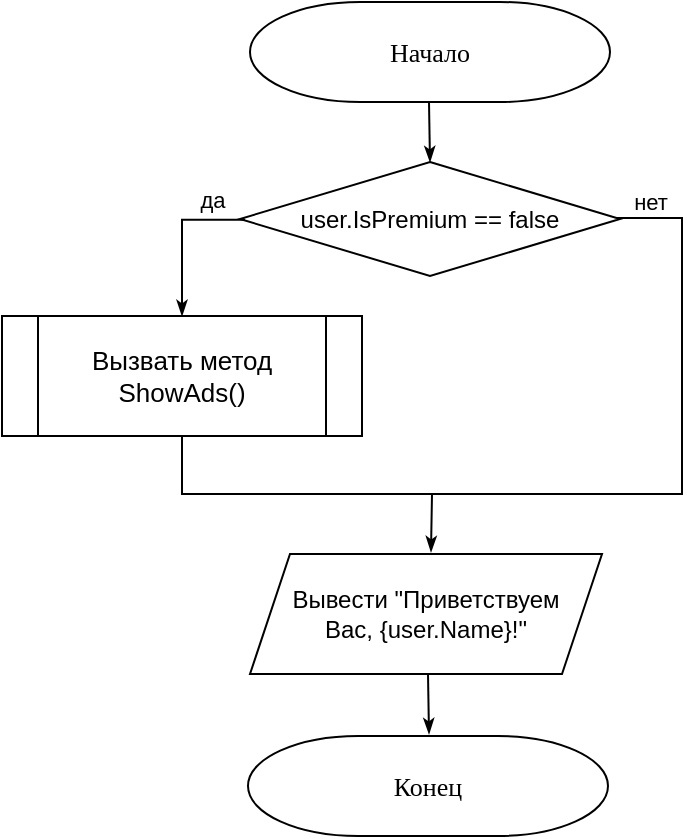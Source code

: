 <mxfile version="20.5.3" type="device"><diagram name="Page-1" id="edf60f1a-56cd-e834-aa8a-f176f3a09ee4"><mxGraphModel dx="1422" dy="754" grid="1" gridSize="10" guides="1" tooltips="1" connect="1" arrows="1" fold="1" page="1" pageScale="1" pageWidth="827" pageHeight="1169" background="none" math="0" shadow="0"><root><mxCell id="0"/><mxCell id="1" parent="0"/><mxCell id="T4RN64IunvejxJBb80Qh-1" value="&lt;font style=&quot;font-size: 13px;&quot;&gt;Начало&lt;/font&gt;" style="strokeWidth=1;html=1;shape=mxgraph.flowchart.terminator;whiteSpace=wrap;rounded=0;shadow=0;labelBackgroundColor=none;fontFamily=Verdana;fontSize=8;align=center;" parent="1" vertex="1"><mxGeometry x="324" y="313" width="180" height="50" as="geometry"/></mxCell><mxCell id="T4RN64IunvejxJBb80Qh-3" style="edgeStyle=orthogonalEdgeStyle;rounded=0;html=1;labelBackgroundColor=none;startSize=5;endArrow=classicThin;endFill=1;endSize=5;jettySize=auto;orthogonalLoop=1;strokeWidth=1;fontFamily=Verdana;fontSize=8;entryX=0.5;entryY=0;entryDx=0;entryDy=0;" parent="1" edge="1"><mxGeometry relative="1" as="geometry"><mxPoint x="413.5" y="363" as="sourcePoint"/><mxPoint x="414" y="393" as="targetPoint"/></mxGeometry></mxCell><mxCell id="T4RN64IunvejxJBb80Qh-5" style="edgeStyle=orthogonalEdgeStyle;rounded=0;orthogonalLoop=1;jettySize=auto;html=1;exitX=0.5;exitY=1;exitDx=0;exitDy=0;fontSize=13;" parent="1" edge="1"><mxGeometry relative="1" as="geometry"><mxPoint x="414" y="541" as="sourcePoint"/><mxPoint x="414" y="541" as="targetPoint"/></mxGeometry></mxCell><mxCell id="T4RN64IunvejxJBb80Qh-6" style="edgeStyle=orthogonalEdgeStyle;rounded=0;orthogonalLoop=1;jettySize=auto;html=1;exitX=0.5;exitY=1;exitDx=0;exitDy=0;fontSize=13;" parent="1" edge="1"><mxGeometry relative="1" as="geometry"><mxPoint x="414" y="541" as="sourcePoint"/><mxPoint x="414" y="541" as="targetPoint"/></mxGeometry></mxCell><mxCell id="T4RN64IunvejxJBb80Qh-13" value="Вызвать метод ShowAds()" style="shape=process;whiteSpace=wrap;html=1;backgroundOutline=1;shadow=0;fontSize=13;" parent="1" vertex="1"><mxGeometry x="200" y="470" width="180" height="60" as="geometry"/></mxCell><mxCell id="T4RN64IunvejxJBb80Qh-15" value="&lt;font style=&quot;font-size: 13px;&quot;&gt;Конец&lt;/font&gt;" style="strokeWidth=1;html=1;shape=mxgraph.flowchart.terminator;whiteSpace=wrap;rounded=0;shadow=0;labelBackgroundColor=none;fontFamily=Verdana;fontSize=8;align=center;" parent="1" vertex="1"><mxGeometry x="323" y="680" width="180" height="50" as="geometry"/></mxCell><mxCell id="T4RN64IunvejxJBb80Qh-16" style="edgeStyle=orthogonalEdgeStyle;rounded=0;html=1;labelBackgroundColor=none;startSize=5;endArrow=none;endFill=0;endSize=5;jettySize=auto;orthogonalLoop=1;strokeWidth=1;fontFamily=Verdana;fontSize=8;strokeColor=default;" parent="1" edge="1"><mxGeometry relative="1" as="geometry"><Array as="points"><mxPoint x="540" y="421"/><mxPoint x="540" y="559"/></Array><mxPoint x="506" y="421" as="sourcePoint"/><mxPoint x="414" y="559" as="targetPoint"/></mxGeometry></mxCell><mxCell id="eOCYHH175tSIkdkKuSrq-5" value="нет" style="edgeLabel;html=1;align=center;verticalAlign=middle;resizable=0;points=[];" parent="T4RN64IunvejxJBb80Qh-16" vertex="1" connectable="0"><mxGeometry x="0.661" y="-1" relative="1" as="geometry"><mxPoint x="59" y="-145" as="offset"/></mxGeometry></mxCell><mxCell id="eOCYHH175tSIkdkKuSrq-1" value="user.IsPremium == false" style="rhombus;whiteSpace=wrap;html=1;" parent="1" vertex="1"><mxGeometry x="319" y="393" width="190" height="57" as="geometry"/></mxCell><mxCell id="eOCYHH175tSIkdkKuSrq-2" style="edgeStyle=orthogonalEdgeStyle;rounded=0;html=1;labelBackgroundColor=none;startSize=5;endArrow=classicThin;endFill=1;endSize=5;jettySize=auto;orthogonalLoop=1;strokeWidth=1;fontFamily=Verdana;fontSize=8;exitX=0.013;exitY=0.507;exitDx=0;exitDy=0;exitPerimeter=0;entryX=0.5;entryY=0;entryDx=0;entryDy=0;" parent="1" source="eOCYHH175tSIkdkKuSrq-1" edge="1" target="T4RN64IunvejxJBb80Qh-13"><mxGeometry relative="1" as="geometry"><Array as="points"><mxPoint x="290" y="422"/></Array><mxPoint x="319" y="422" as="sourcePoint"/><mxPoint x="414" y="560" as="targetPoint"/></mxGeometry></mxCell><mxCell id="eOCYHH175tSIkdkKuSrq-3" value="Вывести &quot;Приветствуем&lt;br&gt;Вас, {user.Name}!&quot;" style="shape=parallelogram;perimeter=parallelogramPerimeter;whiteSpace=wrap;html=1;fixedSize=1;" parent="1" vertex="1"><mxGeometry x="324" y="589" width="176" height="60" as="geometry"/></mxCell><mxCell id="eOCYHH175tSIkdkKuSrq-4" style="edgeStyle=orthogonalEdgeStyle;rounded=0;html=1;labelBackgroundColor=none;startSize=5;endArrow=classicThin;endFill=1;endSize=5;jettySize=auto;orthogonalLoop=1;strokeWidth=1;fontFamily=Verdana;fontSize=8;entryX=0.5;entryY=0;entryDx=0;entryDy=0;jumpSize=6;exitX=0.5;exitY=1;exitDx=0;exitDy=0;" parent="1" source="T4RN64IunvejxJBb80Qh-13" edge="1"><mxGeometry relative="1" as="geometry"><mxPoint x="414" y="558" as="sourcePoint"/><mxPoint x="414.5" y="588" as="targetPoint"/></mxGeometry></mxCell><mxCell id="eOCYHH175tSIkdkKuSrq-7" value="да" style="edgeLabel;html=1;align=center;verticalAlign=middle;resizable=0;points=[];" parent="1" vertex="1" connectable="0"><mxGeometry x="303.947" y="414" as="geometry"><mxPoint x="1" y="-2" as="offset"/></mxGeometry></mxCell><mxCell id="eOCYHH175tSIkdkKuSrq-9" style="edgeStyle=orthogonalEdgeStyle;rounded=0;html=1;labelBackgroundColor=none;startSize=5;endArrow=classicThin;endFill=1;endSize=5;jettySize=auto;orthogonalLoop=1;strokeWidth=1;fontFamily=Verdana;fontSize=8;entryX=0.5;entryY=0;entryDx=0;entryDy=0;" parent="1" edge="1"><mxGeometry relative="1" as="geometry"><mxPoint x="413" y="649" as="sourcePoint"/><mxPoint x="413.5" y="679" as="targetPoint"/></mxGeometry></mxCell></root></mxGraphModel></diagram></mxfile>